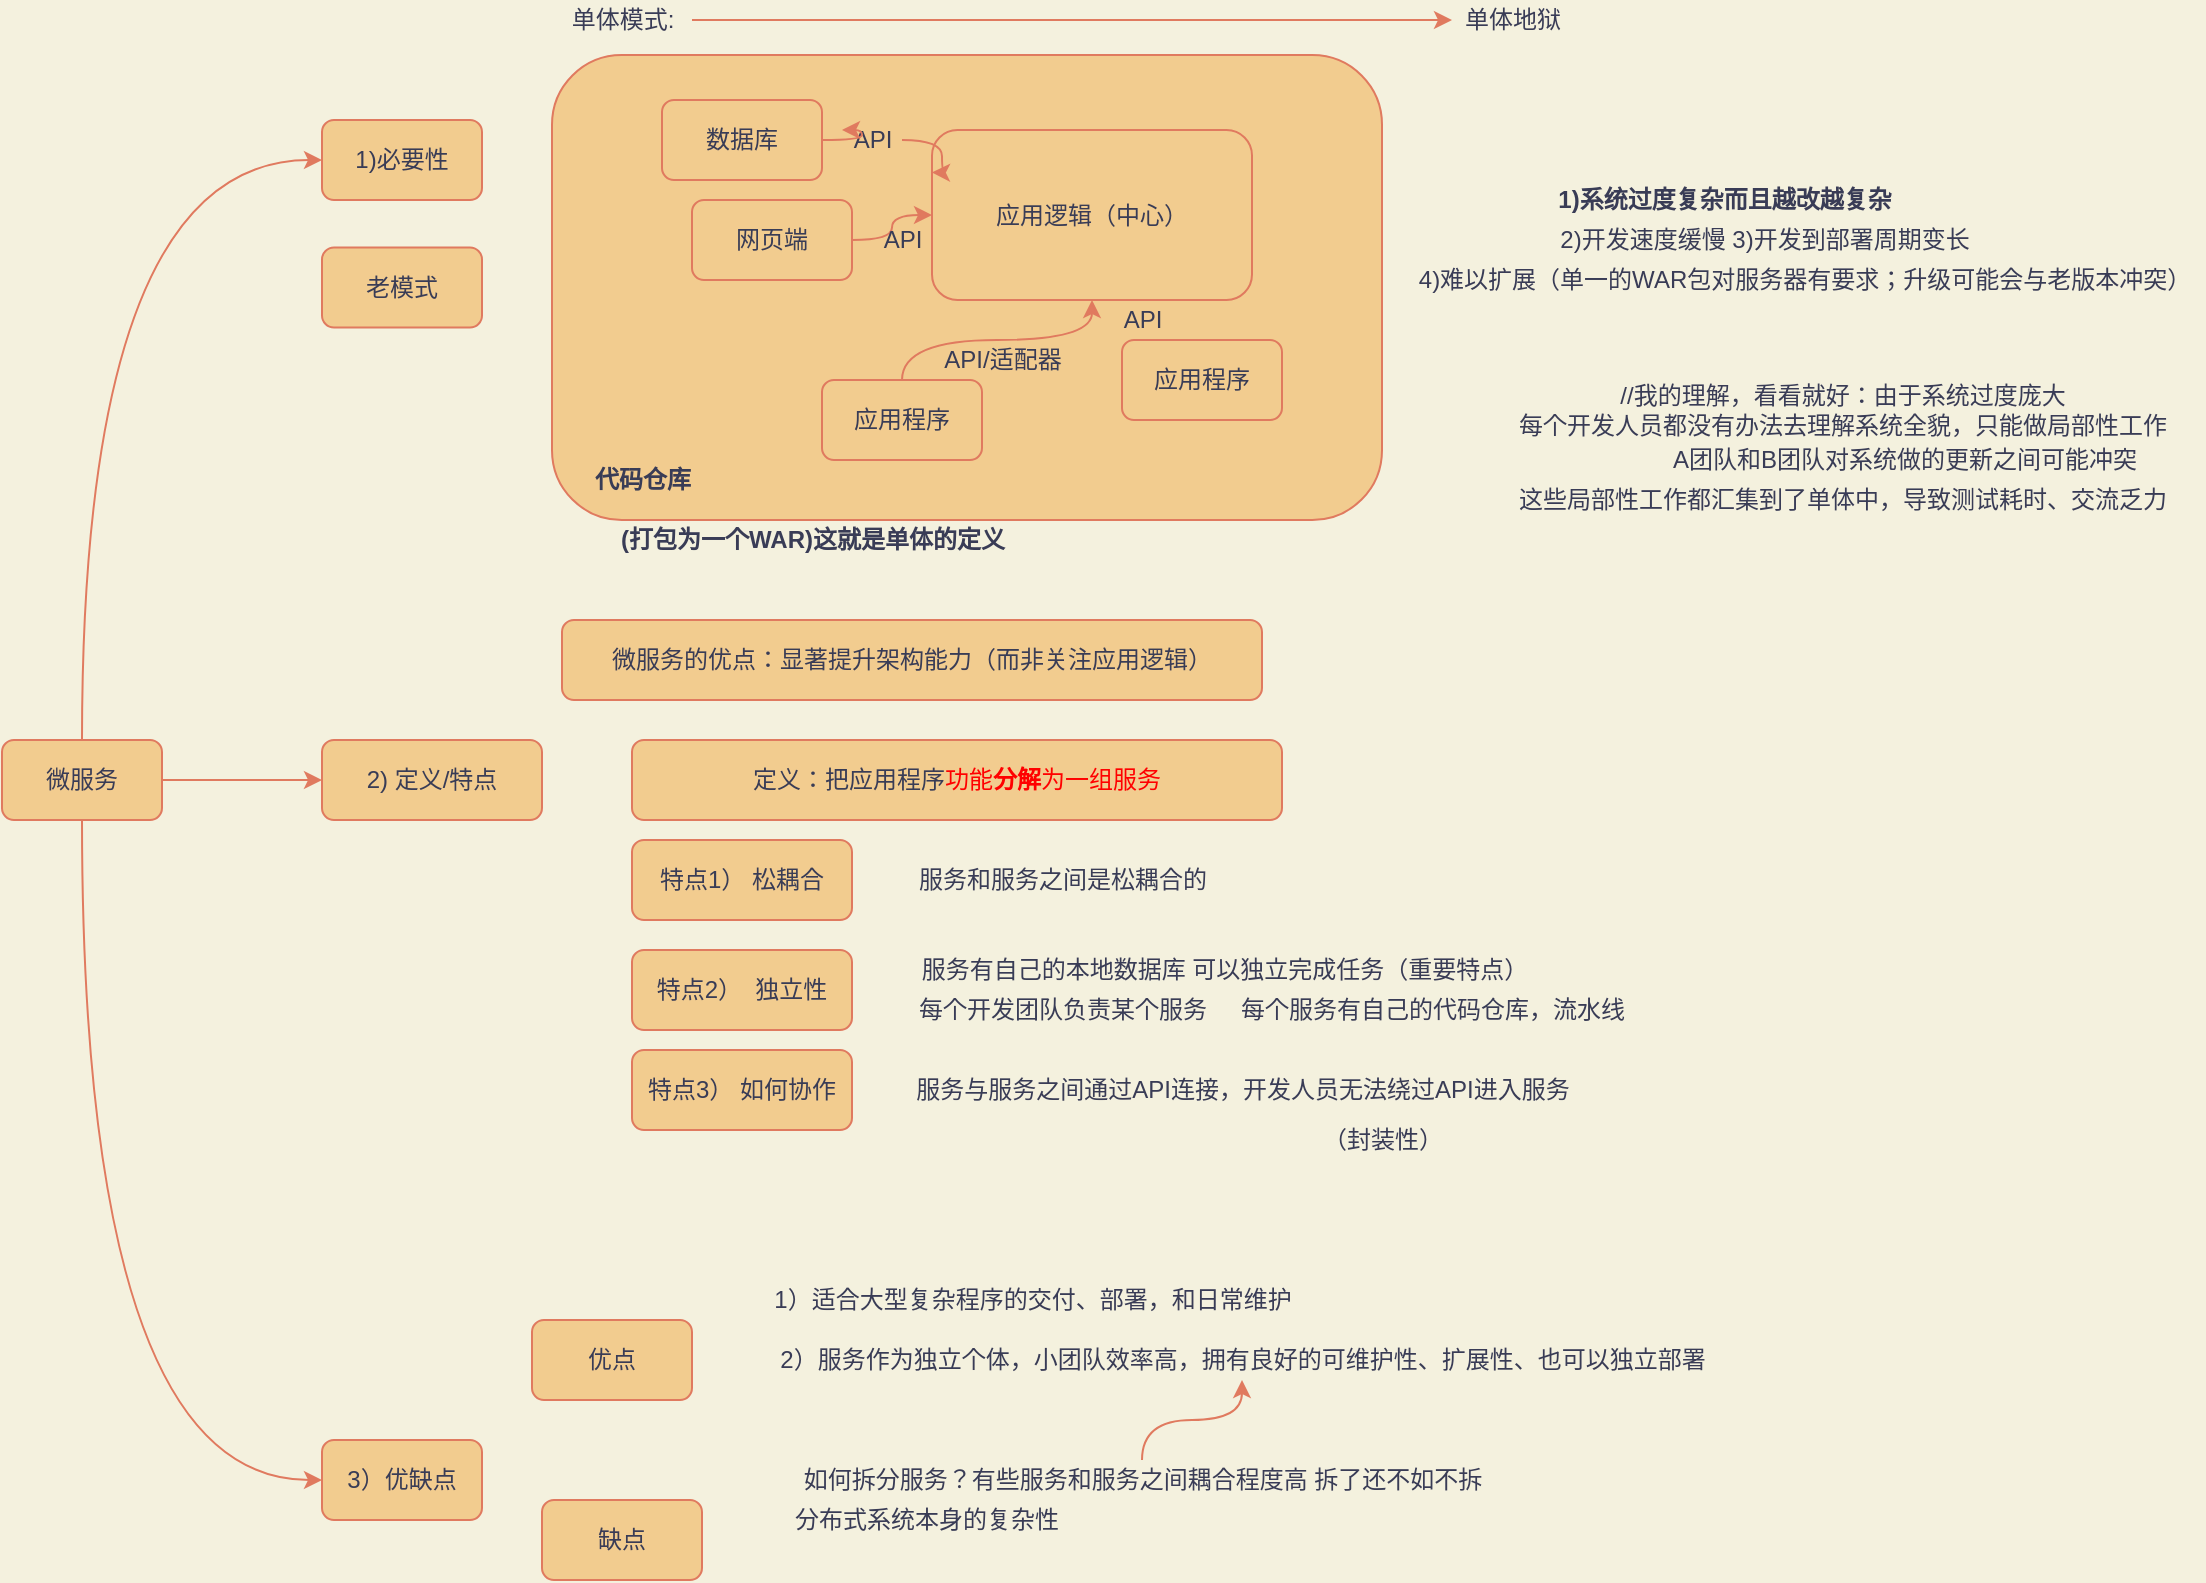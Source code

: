 <mxfile version="13.7.9" type="device" pages="2"><diagram id="hwsJJsb3wMvp0GKXsqqO" name="第1章"><mxGraphModel dx="813" dy="470" grid="1" gridSize="10" guides="1" tooltips="1" connect="1" arrows="1" fold="1" page="1" pageScale="1" pageWidth="827" pageHeight="1169" background="#F4F1DE" math="0" shadow="0"><root><mxCell id="0"/><mxCell id="1" parent="0"/><mxCell id="Hnf15LHpZiPhQqzo4Woi-24" value="" style="rounded=1;whiteSpace=wrap;html=1;sketch=0;strokeColor=#E07A5F;fillColor=#F2CC8F;fontColor=#393C56;" vertex="1" parent="1"><mxGeometry x="565" y="47.5" width="415" height="232.5" as="geometry"/></mxCell><mxCell id="Hnf15LHpZiPhQqzo4Woi-5" value="" style="edgeStyle=orthogonalEdgeStyle;curved=1;rounded=1;sketch=0;orthogonalLoop=1;jettySize=auto;html=1;strokeColor=#E07A5F;fillColor=#F2CC8F;fontColor=#393C56;entryX=0;entryY=0.5;entryDx=0;entryDy=0;exitX=0.5;exitY=0;exitDx=0;exitDy=0;" edge="1" parent="1" source="Hnf15LHpZiPhQqzo4Woi-1" target="Hnf15LHpZiPhQqzo4Woi-2"><mxGeometry relative="1" as="geometry"/></mxCell><mxCell id="av0RkjnAc0uBnhAU8oQa-2" value="" style="edgeStyle=orthogonalEdgeStyle;curved=1;rounded=1;sketch=0;orthogonalLoop=1;jettySize=auto;html=1;strokeColor=#E07A5F;fillColor=#F2CC8F;fontColor=#393C56;" edge="1" parent="1" source="Hnf15LHpZiPhQqzo4Woi-1" target="av0RkjnAc0uBnhAU8oQa-1"><mxGeometry relative="1" as="geometry"/></mxCell><mxCell id="av0RkjnAc0uBnhAU8oQa-5" style="edgeStyle=orthogonalEdgeStyle;curved=1;rounded=1;sketch=0;orthogonalLoop=1;jettySize=auto;html=1;entryX=0;entryY=0.5;entryDx=0;entryDy=0;strokeColor=#E07A5F;fillColor=#F2CC8F;fontColor=#393C56;exitX=0.5;exitY=1;exitDx=0;exitDy=0;" edge="1" parent="1" source="Hnf15LHpZiPhQqzo4Woi-1" target="av0RkjnAc0uBnhAU8oQa-3"><mxGeometry relative="1" as="geometry"/></mxCell><mxCell id="Hnf15LHpZiPhQqzo4Woi-1" value="微服务" style="rounded=1;whiteSpace=wrap;html=1;sketch=0;strokeColor=#E07A5F;fillColor=#F2CC8F;fontColor=#393C56;" vertex="1" parent="1"><mxGeometry x="290" y="390" width="80" height="40" as="geometry"/></mxCell><mxCell id="Hnf15LHpZiPhQqzo4Woi-2" value="1)必要性" style="rounded=1;whiteSpace=wrap;html=1;sketch=0;strokeColor=#E07A5F;fillColor=#F2CC8F;fontColor=#393C56;" vertex="1" parent="1"><mxGeometry x="450" y="80" width="80" height="40" as="geometry"/></mxCell><mxCell id="Hnf15LHpZiPhQqzo4Woi-6" value="应用逻辑（中心）" style="rounded=1;whiteSpace=wrap;html=1;sketch=0;strokeColor=#E07A5F;fillColor=#F2CC8F;fontColor=#393C56;" vertex="1" parent="1"><mxGeometry x="755" y="85" width="160" height="85" as="geometry"/></mxCell><mxCell id="Hnf15LHpZiPhQqzo4Woi-21" value="" style="edgeStyle=orthogonalEdgeStyle;curved=1;rounded=1;sketch=0;orthogonalLoop=1;jettySize=auto;html=1;strokeColor=#E07A5F;fillColor=#F2CC8F;fontColor=#393C56;" edge="1" parent="1" source="Hnf15LHpZiPhQqzo4Woi-7" target="Hnf15LHpZiPhQqzo4Woi-20"><mxGeometry relative="1" as="geometry"/></mxCell><mxCell id="Hnf15LHpZiPhQqzo4Woi-7" value="&lt;span&gt;单体模式:&lt;/span&gt;" style="text;html=1;align=center;verticalAlign=middle;resizable=0;points=[];autosize=1;fontColor=#393C56;" vertex="1" parent="1"><mxGeometry x="565" y="20" width="70" height="20" as="geometry"/></mxCell><mxCell id="Hnf15LHpZiPhQqzo4Woi-14" style="edgeStyle=orthogonalEdgeStyle;curved=1;rounded=1;sketch=0;orthogonalLoop=1;jettySize=auto;html=1;entryX=0;entryY=0.25;entryDx=0;entryDy=0;strokeColor=#E07A5F;fillColor=#F2CC8F;fontColor=#393C56;" edge="1" parent="1" source="Hnf15LHpZiPhQqzo4Woi-15" target="Hnf15LHpZiPhQqzo4Woi-6"><mxGeometry relative="1" as="geometry"/></mxCell><mxCell id="Hnf15LHpZiPhQqzo4Woi-8" value="数据库" style="rounded=1;whiteSpace=wrap;html=1;sketch=0;strokeColor=#E07A5F;fillColor=#F2CC8F;fontColor=#393C56;" vertex="1" parent="1"><mxGeometry x="620" y="70" width="80" height="40" as="geometry"/></mxCell><mxCell id="Hnf15LHpZiPhQqzo4Woi-13" style="edgeStyle=orthogonalEdgeStyle;curved=1;rounded=1;sketch=0;orthogonalLoop=1;jettySize=auto;html=1;strokeColor=#E07A5F;fillColor=#F2CC8F;fontColor=#393C56;" edge="1" parent="1" source="Hnf15LHpZiPhQqzo4Woi-9" target="Hnf15LHpZiPhQqzo4Woi-6"><mxGeometry relative="1" as="geometry"/></mxCell><mxCell id="Hnf15LHpZiPhQqzo4Woi-9" value="网页端" style="rounded=1;whiteSpace=wrap;html=1;sketch=0;strokeColor=#E07A5F;fillColor=#F2CC8F;fontColor=#393C56;" vertex="1" parent="1"><mxGeometry x="635" y="120" width="80" height="40" as="geometry"/></mxCell><mxCell id="Hnf15LHpZiPhQqzo4Woi-12" style="edgeStyle=orthogonalEdgeStyle;curved=1;rounded=1;sketch=0;orthogonalLoop=1;jettySize=auto;html=1;strokeColor=#E07A5F;fillColor=#F2CC8F;fontColor=#393C56;" edge="1" parent="1" source="Hnf15LHpZiPhQqzo4Woi-10" target="Hnf15LHpZiPhQqzo4Woi-6"><mxGeometry relative="1" as="geometry"/></mxCell><mxCell id="Hnf15LHpZiPhQqzo4Woi-10" value="应用程序" style="rounded=1;whiteSpace=wrap;html=1;sketch=0;strokeColor=#E07A5F;fillColor=#F2CC8F;fontColor=#393C56;" vertex="1" parent="1"><mxGeometry x="700" y="210" width="80" height="40" as="geometry"/></mxCell><mxCell id="Hnf15LHpZiPhQqzo4Woi-11" value="应用程序" style="rounded=1;whiteSpace=wrap;html=1;sketch=0;strokeColor=#E07A5F;fillColor=#F2CC8F;fontColor=#393C56;" vertex="1" parent="1"><mxGeometry x="850" y="190" width="80" height="40" as="geometry"/></mxCell><mxCell id="Hnf15LHpZiPhQqzo4Woi-15" value="API" style="text;html=1;align=center;verticalAlign=middle;resizable=0;points=[];autosize=1;fontColor=#393C56;" vertex="1" parent="1"><mxGeometry x="710" y="80" width="30" height="20" as="geometry"/></mxCell><mxCell id="Hnf15LHpZiPhQqzo4Woi-16" style="edgeStyle=orthogonalEdgeStyle;curved=1;rounded=1;sketch=0;orthogonalLoop=1;jettySize=auto;html=1;entryX=0;entryY=0.25;entryDx=0;entryDy=0;strokeColor=#E07A5F;fillColor=#F2CC8F;fontColor=#393C56;" edge="1" parent="1" source="Hnf15LHpZiPhQqzo4Woi-8" target="Hnf15LHpZiPhQqzo4Woi-15"><mxGeometry relative="1" as="geometry"><mxPoint x="710" y="90" as="sourcePoint"/><mxPoint x="740" y="101.25" as="targetPoint"/></mxGeometry></mxCell><mxCell id="Hnf15LHpZiPhQqzo4Woi-17" value="API" style="text;html=1;align=center;verticalAlign=middle;resizable=0;points=[];autosize=1;fontColor=#393C56;" vertex="1" parent="1"><mxGeometry x="725" y="130" width="30" height="20" as="geometry"/></mxCell><mxCell id="Hnf15LHpZiPhQqzo4Woi-18" value="API/适配器" style="text;html=1;align=center;verticalAlign=middle;resizable=0;points=[];autosize=1;fontColor=#393C56;" vertex="1" parent="1"><mxGeometry x="755" y="190" width="70" height="20" as="geometry"/></mxCell><mxCell id="Hnf15LHpZiPhQqzo4Woi-19" value="API" style="text;html=1;align=center;verticalAlign=middle;resizable=0;points=[];autosize=1;fontColor=#393C56;" vertex="1" parent="1"><mxGeometry x="845" y="170" width="30" height="20" as="geometry"/></mxCell><mxCell id="Hnf15LHpZiPhQqzo4Woi-20" value="&lt;span&gt;单体地狱&lt;/span&gt;" style="text;html=1;align=center;verticalAlign=middle;resizable=0;points=[];autosize=1;fontColor=#393C56;" vertex="1" parent="1"><mxGeometry x="1015" y="20" width="60" height="20" as="geometry"/></mxCell><mxCell id="Hnf15LHpZiPhQqzo4Woi-22" value="//我的理解，看看就好：由于系统过度庞大&lt;br&gt;每个开发人员都没有办法去理解系统全貌，只能做局部性工作" style="text;html=1;align=center;verticalAlign=middle;resizable=0;points=[];autosize=1;fontColor=#393C56;" vertex="1" parent="1"><mxGeometry x="1040" y="210" width="340" height="30" as="geometry"/></mxCell><mxCell id="Hnf15LHpZiPhQqzo4Woi-23" value="这些局部性工作都汇集到了单体中，导致测试耗时、交流乏力" style="text;html=1;align=center;verticalAlign=middle;resizable=0;points=[];autosize=1;fontColor=#393C56;" vertex="1" parent="1"><mxGeometry x="1040" y="260" width="340" height="20" as="geometry"/></mxCell><mxCell id="Hnf15LHpZiPhQqzo4Woi-25" value="&lt;b&gt;代码仓库&lt;/b&gt;" style="text;html=1;align=center;verticalAlign=middle;resizable=0;points=[];autosize=1;fontColor=#393C56;" vertex="1" parent="1"><mxGeometry x="580" y="250" width="60" height="20" as="geometry"/></mxCell><mxCell id="Hnf15LHpZiPhQqzo4Woi-27" value="A团队和B团队对系统做的更新之间可能冲突" style="text;html=1;align=center;verticalAlign=middle;resizable=0;points=[];autosize=1;fontColor=#393C56;" vertex="1" parent="1"><mxGeometry x="1116" y="240" width="250" height="20" as="geometry"/></mxCell><mxCell id="Hnf15LHpZiPhQqzo4Woi-28" value="&lt;b&gt;(打包为一个WAR)这就是单体的定义&lt;/b&gt;" style="text;html=1;align=center;verticalAlign=middle;resizable=0;points=[];autosize=1;fontColor=#393C56;" vertex="1" parent="1"><mxGeometry x="590" y="280" width="210" height="20" as="geometry"/></mxCell><mxCell id="Hnf15LHpZiPhQqzo4Woi-29" value="&lt;b&gt;1)系统过度复杂而且越改越复杂&lt;/b&gt;" style="text;html=1;align=center;verticalAlign=middle;resizable=0;points=[];autosize=1;fontColor=#393C56;" vertex="1" parent="1"><mxGeometry x="1061" y="110" width="180" height="20" as="geometry"/></mxCell><mxCell id="Hnf15LHpZiPhQqzo4Woi-30" value="2)开发速度缓慢 3)开发到部署周期变长" style="text;html=1;align=center;verticalAlign=middle;resizable=0;points=[];autosize=1;fontColor=#393C56;" vertex="1" parent="1"><mxGeometry x="1061" y="130" width="220" height="20" as="geometry"/></mxCell><mxCell id="Hnf15LHpZiPhQqzo4Woi-31" value="4)难以扩展（单一的WAR包对服务器有要求；升级可能会与老版本冲突）" style="text;html=1;align=center;verticalAlign=middle;resizable=0;points=[];autosize=1;fontColor=#393C56;" vertex="1" parent="1"><mxGeometry x="991" y="150" width="400" height="20" as="geometry"/></mxCell><mxCell id="Hnf15LHpZiPhQqzo4Woi-33" value="微服务的优点：显著提升架构能力（而非关注应用逻辑）" style="rounded=1;whiteSpace=wrap;html=1;sketch=0;strokeColor=#E07A5F;fillColor=#F2CC8F;fontColor=#393C56;" vertex="1" parent="1"><mxGeometry x="570" y="330" width="350" height="40" as="geometry"/></mxCell><mxCell id="av0RkjnAc0uBnhAU8oQa-1" value="2) 定义/特点" style="rounded=1;whiteSpace=wrap;html=1;sketch=0;strokeColor=#E07A5F;fillColor=#F2CC8F;fontColor=#393C56;" vertex="1" parent="1"><mxGeometry x="450" y="390" width="110" height="40" as="geometry"/></mxCell><mxCell id="av0RkjnAc0uBnhAU8oQa-3" value="3）优缺点" style="rounded=1;whiteSpace=wrap;html=1;sketch=0;strokeColor=#E07A5F;fillColor=#F2CC8F;fontColor=#393C56;" vertex="1" parent="1"><mxGeometry x="450" y="740" width="80" height="40" as="geometry"/></mxCell><mxCell id="av0RkjnAc0uBnhAU8oQa-4" value="老模式" style="rounded=1;whiteSpace=wrap;html=1;sketch=0;strokeColor=#E07A5F;fillColor=#F2CC8F;fontColor=#393C56;" vertex="1" parent="1"><mxGeometry x="450" y="143.75" width="80" height="40" as="geometry"/></mxCell><mxCell id="av0RkjnAc0uBnhAU8oQa-6" value="定义：把应用程序&lt;font color=&quot;#ff0000&quot;&gt;功能&lt;b&gt;分解&lt;/b&gt;为一组服务&lt;/font&gt;" style="rounded=1;whiteSpace=wrap;html=1;sketch=0;strokeColor=#E07A5F;fillColor=#F2CC8F;fontColor=#393C56;" vertex="1" parent="1"><mxGeometry x="605" y="390" width="325" height="40" as="geometry"/></mxCell><mxCell id="av0RkjnAc0uBnhAU8oQa-8" value="特点1） 松耦合" style="rounded=1;whiteSpace=wrap;html=1;sketch=0;strokeColor=#E07A5F;fillColor=#F2CC8F;fontColor=#393C56;" vertex="1" parent="1"><mxGeometry x="605" y="440" width="110" height="40" as="geometry"/></mxCell><mxCell id="av0RkjnAc0uBnhAU8oQa-9" value="服务和服务之间是松耦合的" style="text;html=1;align=center;verticalAlign=middle;resizable=0;points=[];autosize=1;fontColor=#393C56;" vertex="1" parent="1"><mxGeometry x="740" y="450" width="160" height="20" as="geometry"/></mxCell><mxCell id="av0RkjnAc0uBnhAU8oQa-10" value="特点3） 如何协作" style="rounded=1;whiteSpace=wrap;html=1;sketch=0;strokeColor=#E07A5F;fillColor=#F2CC8F;fontColor=#393C56;" vertex="1" parent="1"><mxGeometry x="605" y="545" width="110" height="40" as="geometry"/></mxCell><mxCell id="av0RkjnAc0uBnhAU8oQa-11" value="服务与服务之间通过API连接，开发人员无法绕过API进入服务" style="text;html=1;align=center;verticalAlign=middle;resizable=0;points=[];autosize=1;fontColor=#393C56;" vertex="1" parent="1"><mxGeometry x="740" y="555" width="340" height="20" as="geometry"/></mxCell><mxCell id="av0RkjnAc0uBnhAU8oQa-12" value="特点2）&amp;nbsp; 独立性" style="rounded=1;whiteSpace=wrap;html=1;sketch=0;strokeColor=#E07A5F;fillColor=#F2CC8F;fontColor=#393C56;" vertex="1" parent="1"><mxGeometry x="605" y="495" width="110" height="40" as="geometry"/></mxCell><mxCell id="av0RkjnAc0uBnhAU8oQa-13" value="服务有自己的本地数据库 可以独立完成任务（重要特点）" style="text;html=1;align=center;verticalAlign=middle;resizable=0;points=[];autosize=1;fontColor=#393C56;" vertex="1" parent="1"><mxGeometry x="741" y="495" width="320" height="20" as="geometry"/></mxCell><mxCell id="av0RkjnAc0uBnhAU8oQa-14" value="（封装性）" style="text;html=1;align=center;verticalAlign=middle;resizable=0;points=[];autosize=1;fontColor=#393C56;" vertex="1" parent="1"><mxGeometry x="940" y="580" width="80" height="20" as="geometry"/></mxCell><mxCell id="av0RkjnAc0uBnhAU8oQa-15" value="每个开发团队负责某个服务" style="text;html=1;align=center;verticalAlign=middle;resizable=0;points=[];autosize=1;fontColor=#393C56;" vertex="1" parent="1"><mxGeometry x="740" y="515" width="160" height="20" as="geometry"/></mxCell><mxCell id="av0RkjnAc0uBnhAU8oQa-16" value="优点" style="rounded=1;whiteSpace=wrap;html=1;sketch=0;strokeColor=#E07A5F;fillColor=#F2CC8F;fontColor=#393C56;" vertex="1" parent="1"><mxGeometry x="555" y="680" width="80" height="40" as="geometry"/></mxCell><mxCell id="av0RkjnAc0uBnhAU8oQa-17" value="1）适合大型复杂程序的交付、部署，和日常维护" style="text;html=1;align=center;verticalAlign=middle;resizable=0;points=[];autosize=1;fontColor=#393C56;" vertex="1" parent="1"><mxGeometry x="670" y="660" width="270" height="20" as="geometry"/></mxCell><mxCell id="av0RkjnAc0uBnhAU8oQa-18" value="2）服务作为独立个体，小团队效率高，拥有良好的可维护性、扩展性、也可以独立部署" style="text;html=1;align=center;verticalAlign=middle;resizable=0;points=[];autosize=1;fontColor=#393C56;" vertex="1" parent="1"><mxGeometry x="670" y="690" width="480" height="20" as="geometry"/></mxCell><mxCell id="av0RkjnAc0uBnhAU8oQa-19" value="缺点" style="rounded=1;whiteSpace=wrap;html=1;sketch=0;strokeColor=#E07A5F;fillColor=#F2CC8F;fontColor=#393C56;" vertex="1" parent="1"><mxGeometry x="560" y="770" width="80" height="40" as="geometry"/></mxCell><mxCell id="av0RkjnAc0uBnhAU8oQa-20" value="每个服务有自己的代码仓库，流水线" style="text;html=1;align=center;verticalAlign=middle;resizable=0;points=[];autosize=1;fontColor=#393C56;" vertex="1" parent="1"><mxGeometry x="900" y="515" width="210" height="20" as="geometry"/></mxCell><mxCell id="av0RkjnAc0uBnhAU8oQa-23" value="" style="edgeStyle=orthogonalEdgeStyle;curved=1;rounded=1;sketch=0;orthogonalLoop=1;jettySize=auto;html=1;strokeColor=#E07A5F;fillColor=#F2CC8F;fontColor=#393C56;" edge="1" parent="1" source="av0RkjnAc0uBnhAU8oQa-21" target="av0RkjnAc0uBnhAU8oQa-18"><mxGeometry relative="1" as="geometry"/></mxCell><mxCell id="av0RkjnAc0uBnhAU8oQa-21" value="如何拆分服务？有些服务和服务之间耦合程度高 拆了还不如不拆" style="text;html=1;align=center;verticalAlign=middle;resizable=0;points=[];autosize=1;fontColor=#393C56;" vertex="1" parent="1"><mxGeometry x="685" y="750" width="350" height="20" as="geometry"/></mxCell><mxCell id="av0RkjnAc0uBnhAU8oQa-22" value="分布式系统本身的复杂性" style="text;html=1;align=center;verticalAlign=middle;resizable=0;points=[];autosize=1;fontColor=#393C56;" vertex="1" parent="1"><mxGeometry x="677" y="770" width="150" height="20" as="geometry"/></mxCell></root></mxGraphModel></diagram><diagram id="dB3LH9K8I_81lvEjvYE6" name="三维扩展坐标系"><mxGraphModel dx="749" dy="556" grid="1" gridSize="10" guides="1" tooltips="1" connect="1" arrows="1" fold="1" page="1" pageScale="1" pageWidth="3300" pageHeight="4681" math="0" shadow="0"><root><mxCell id="EVrar4wguAFqPe5uZlfL-0"/><mxCell id="EVrar4wguAFqPe5uZlfL-1" parent="EVrar4wguAFqPe5uZlfL-0"/><mxCell id="EVrar4wguAFqPe5uZlfL-2" value="" style="endArrow=classic;html=1;strokeColor=#E07A5F;fillColor=#F2CC8F;fontColor=#393C56;" edge="1" parent="EVrar4wguAFqPe5uZlfL-1"><mxGeometry width="50" height="50" relative="1" as="geometry"><mxPoint x="400" y="330" as="sourcePoint"/><mxPoint x="340" y="500" as="targetPoint"/></mxGeometry></mxCell><mxCell id="EVrar4wguAFqPe5uZlfL-3" value="" style="endArrow=classic;html=1;strokeColor=#E07A5F;fillColor=#F2CC8F;fontColor=#393C56;" edge="1" parent="EVrar4wguAFqPe5uZlfL-1"><mxGeometry width="50" height="50" relative="1" as="geometry"><mxPoint x="400" y="330" as="sourcePoint"/><mxPoint x="670" y="380" as="targetPoint"/></mxGeometry></mxCell><mxCell id="EVrar4wguAFqPe5uZlfL-4" value="" style="endArrow=classic;html=1;strokeColor=#E07A5F;fillColor=#F2CC8F;fontColor=#393C56;" edge="1" parent="EVrar4wguAFqPe5uZlfL-1"><mxGeometry width="50" height="50" relative="1" as="geometry"><mxPoint x="400" y="330" as="sourcePoint"/><mxPoint x="390" y="120" as="targetPoint"/></mxGeometry></mxCell><mxCell id="EVrar4wguAFqPe5uZlfL-5" value="&amp;nbsp;负载均衡" style="text;html=1;align=center;verticalAlign=middle;resizable=0;points=[];autosize=1;fontColor=#393C56;" vertex="1" parent="EVrar4wguAFqPe5uZlfL-1"><mxGeometry x="675" y="390" width="70" height="20" as="geometry"/></mxCell><mxCell id="EVrar4wguAFqPe5uZlfL-6" value="&lt;font color=&quot;#ff3333&quot;&gt;y：按照功能拆分&lt;/font&gt;" style="text;html=1;align=center;verticalAlign=middle;resizable=0;points=[];autosize=1;fontColor=#393C56;" vertex="1" parent="EVrar4wguAFqPe5uZlfL-1"><mxGeometry x="355" y="500" width="110" height="20" as="geometry"/></mxCell><mxCell id="EVrar4wguAFqPe5uZlfL-7" value="z" style="text;html=1;align=center;verticalAlign=middle;resizable=0;points=[];autosize=1;fontColor=#393C56;" vertex="1" parent="EVrar4wguAFqPe5uZlfL-1"><mxGeometry x="430" y="60" width="20" height="20" as="geometry"/></mxCell><mxCell id="EVrar4wguAFqPe5uZlfL-8" value="x" style="text;html=1;align=center;verticalAlign=middle;resizable=0;points=[];autosize=1;fontColor=#393C56;" vertex="1" parent="EVrar4wguAFqPe5uZlfL-1"><mxGeometry x="700" y="350" width="20" height="20" as="geometry"/></mxCell><mxCell id="EVrar4wguAFqPe5uZlfL-9" value="（相同的实例 clone 水平的)&amp;nbsp;" style="text;html=1;align=center;verticalAlign=middle;resizable=0;points=[];autosize=1;fontColor=#393C56;" vertex="1" parent="EVrar4wguAFqPe5uZlfL-1"><mxGeometry x="730" y="400" width="170" height="20" as="geometry"/></mxCell><mxCell id="EVrar4wguAFqPe5uZlfL-10" value="z：按照用户的需求种类划分（浏览器?服务端?）" style="text;html=1;align=center;verticalAlign=middle;resizable=0;points=[];autosize=1;fontColor=#393C56;" vertex="1" parent="EVrar4wguAFqPe5uZlfL-1"><mxGeometry x="390" y="120" width="270" height="20" as="geometry"/></mxCell><mxCell id="EVrar4wguAFqPe5uZlfL-11" value="x+z=单体" style="text;html=1;align=center;verticalAlign=middle;resizable=0;points=[];autosize=1;fontColor=#393C56;" vertex="1" parent="EVrar4wguAFqPe5uZlfL-1"><mxGeometry x="660" y="210" width="70" height="20" as="geometry"/></mxCell><mxCell id="EVrar4wguAFqPe5uZlfL-12" value="服务种类1 服务种类2..." style="text;html=1;align=center;verticalAlign=middle;resizable=0;points=[];autosize=1;fontColor=#393C56;" vertex="1" parent="EVrar4wguAFqPe5uZlfL-1"><mxGeometry x="310" y="530" width="140" height="20" as="geometry"/></mxCell></root></mxGraphModel></diagram></mxfile>